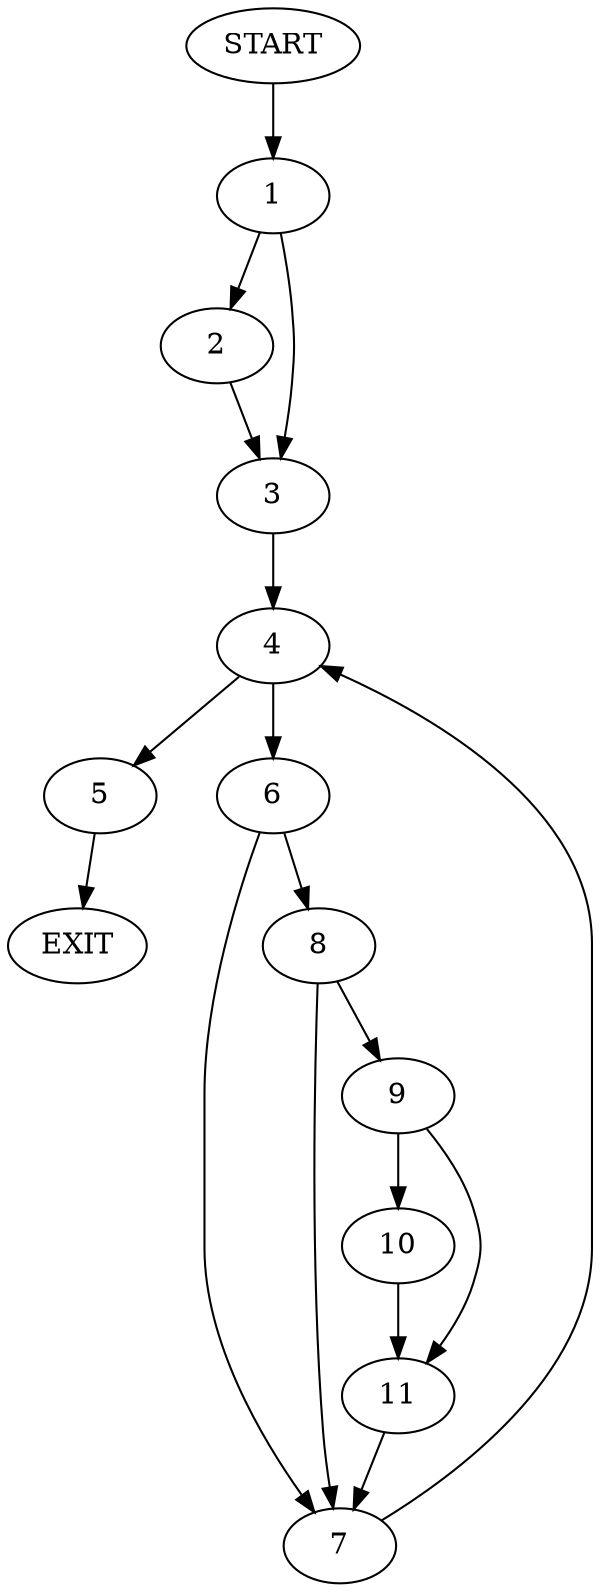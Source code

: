 digraph {
0 [label="START"]
12 [label="EXIT"]
0 -> 1
1 -> 2
1 -> 3
3 -> 4
2 -> 3
4 -> 5
4 -> 6
6 -> 7
6 -> 8
5 -> 12
8 -> 7
8 -> 9
7 -> 4
9 -> 10
9 -> 11
11 -> 7
10 -> 11
}
